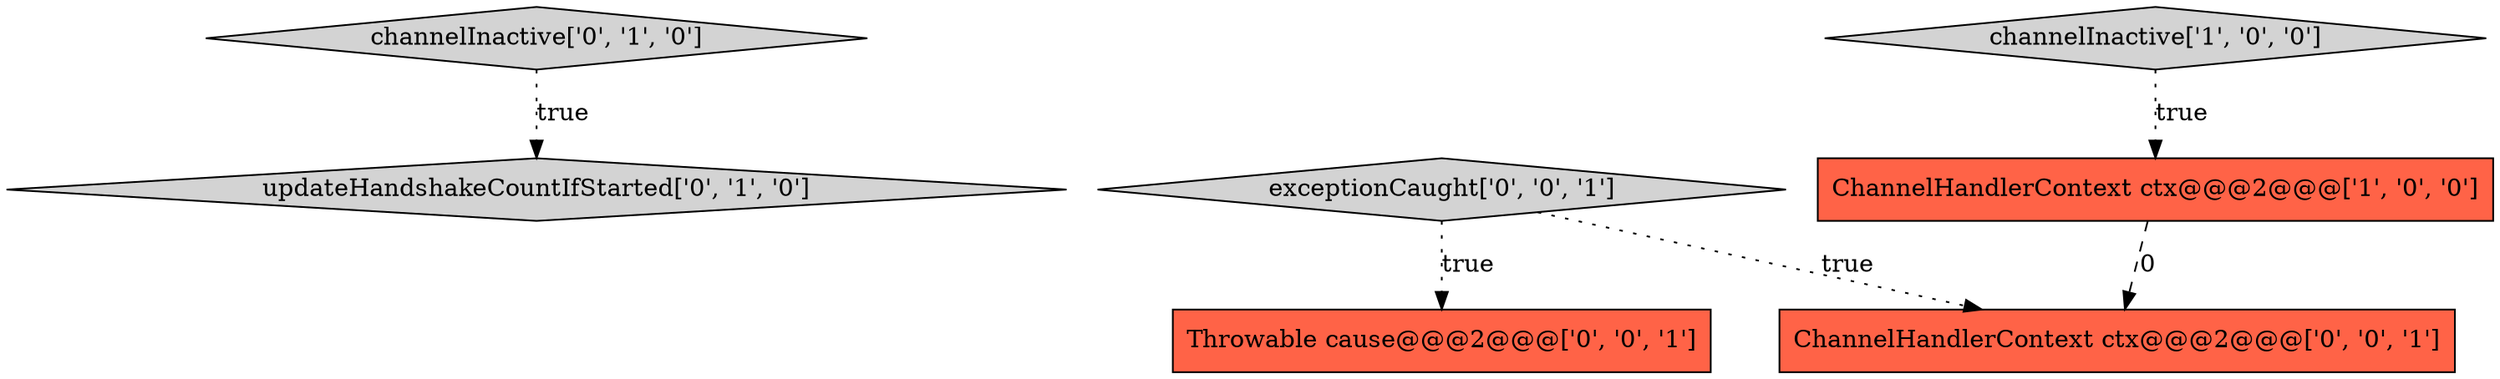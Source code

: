 digraph {
2 [style = filled, label = "channelInactive['0', '1', '0']", fillcolor = lightgray, shape = diamond image = "AAA0AAABBB2BBB"];
4 [style = filled, label = "Throwable cause@@@2@@@['0', '0', '1']", fillcolor = tomato, shape = box image = "AAA0AAABBB3BBB"];
1 [style = filled, label = "channelInactive['1', '0', '0']", fillcolor = lightgray, shape = diamond image = "AAA0AAABBB1BBB"];
3 [style = filled, label = "updateHandshakeCountIfStarted['0', '1', '0']", fillcolor = lightgray, shape = diamond image = "AAA0AAABBB2BBB"];
6 [style = filled, label = "exceptionCaught['0', '0', '1']", fillcolor = lightgray, shape = diamond image = "AAA0AAABBB3BBB"];
0 [style = filled, label = "ChannelHandlerContext ctx@@@2@@@['1', '0', '0']", fillcolor = tomato, shape = box image = "AAA0AAABBB1BBB"];
5 [style = filled, label = "ChannelHandlerContext ctx@@@2@@@['0', '0', '1']", fillcolor = tomato, shape = box image = "AAA0AAABBB3BBB"];
2->3 [style = dotted, label="true"];
1->0 [style = dotted, label="true"];
6->4 [style = dotted, label="true"];
0->5 [style = dashed, label="0"];
6->5 [style = dotted, label="true"];
}
